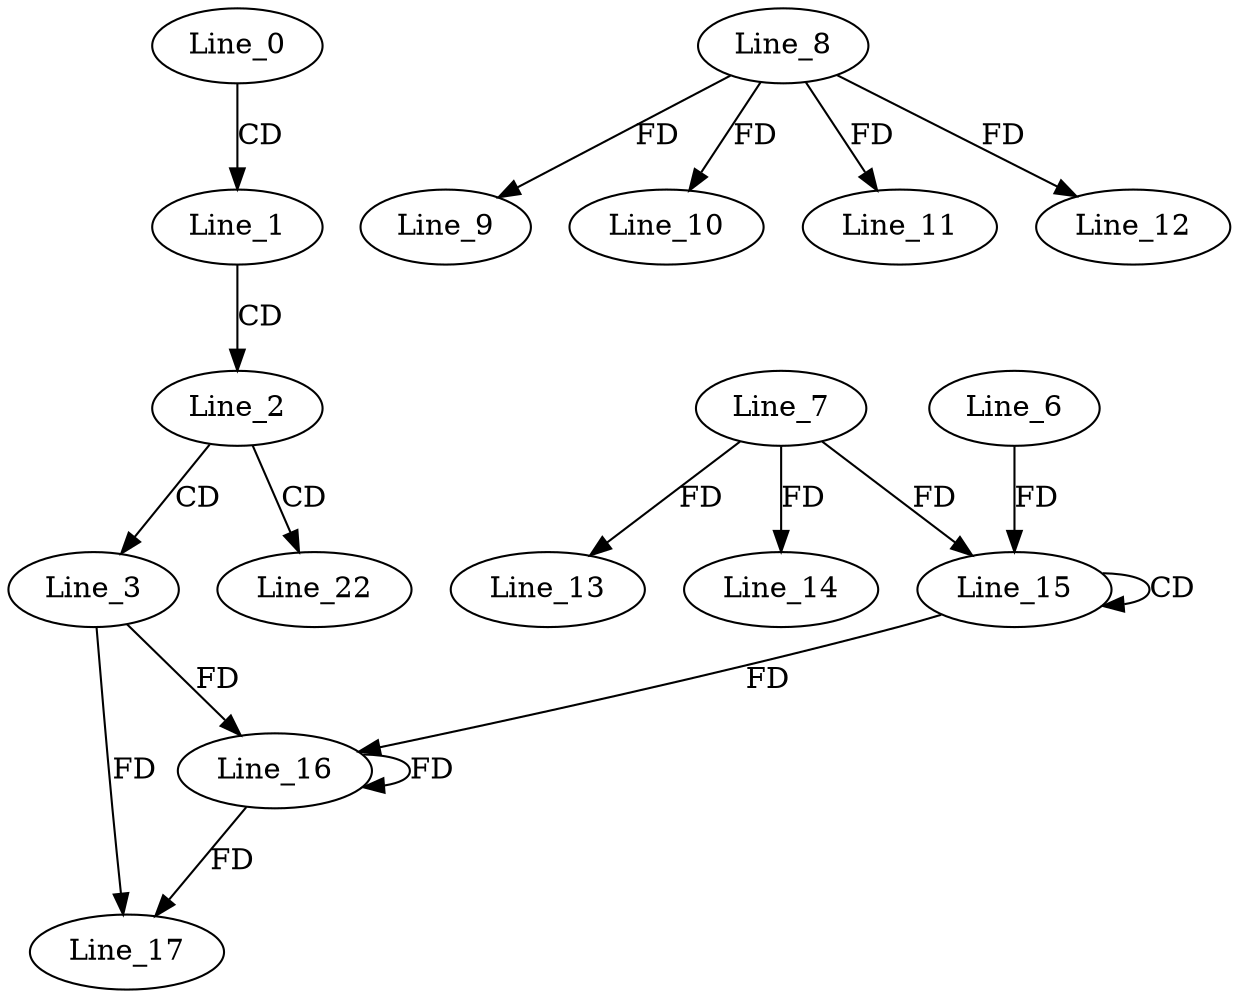 digraph G {
  Line_0;
  Line_1;
  Line_2;
  Line_3;
  Line_8;
  Line_9;
  Line_10;
  Line_11;
  Line_12;
  Line_7;
  Line_13;
  Line_14;
  Line_15;
  Line_15;
  Line_6;
  Line_16;
  Line_16;
  Line_16;
  Line_17;
  Line_22;
  Line_0 -> Line_1 [ label="CD" ];
  Line_1 -> Line_2 [ label="CD" ];
  Line_2 -> Line_3 [ label="CD" ];
  Line_8 -> Line_9 [ label="FD" ];
  Line_8 -> Line_10 [ label="FD" ];
  Line_8 -> Line_11 [ label="FD" ];
  Line_8 -> Line_12 [ label="FD" ];
  Line_7 -> Line_13 [ label="FD" ];
  Line_7 -> Line_14 [ label="FD" ];
  Line_15 -> Line_15 [ label="CD" ];
  Line_6 -> Line_15 [ label="FD" ];
  Line_7 -> Line_15 [ label="FD" ];
  Line_3 -> Line_16 [ label="FD" ];
  Line_16 -> Line_16 [ label="FD" ];
  Line_15 -> Line_16 [ label="FD" ];
  Line_3 -> Line_17 [ label="FD" ];
  Line_16 -> Line_17 [ label="FD" ];
  Line_2 -> Line_22 [ label="CD" ];
}
